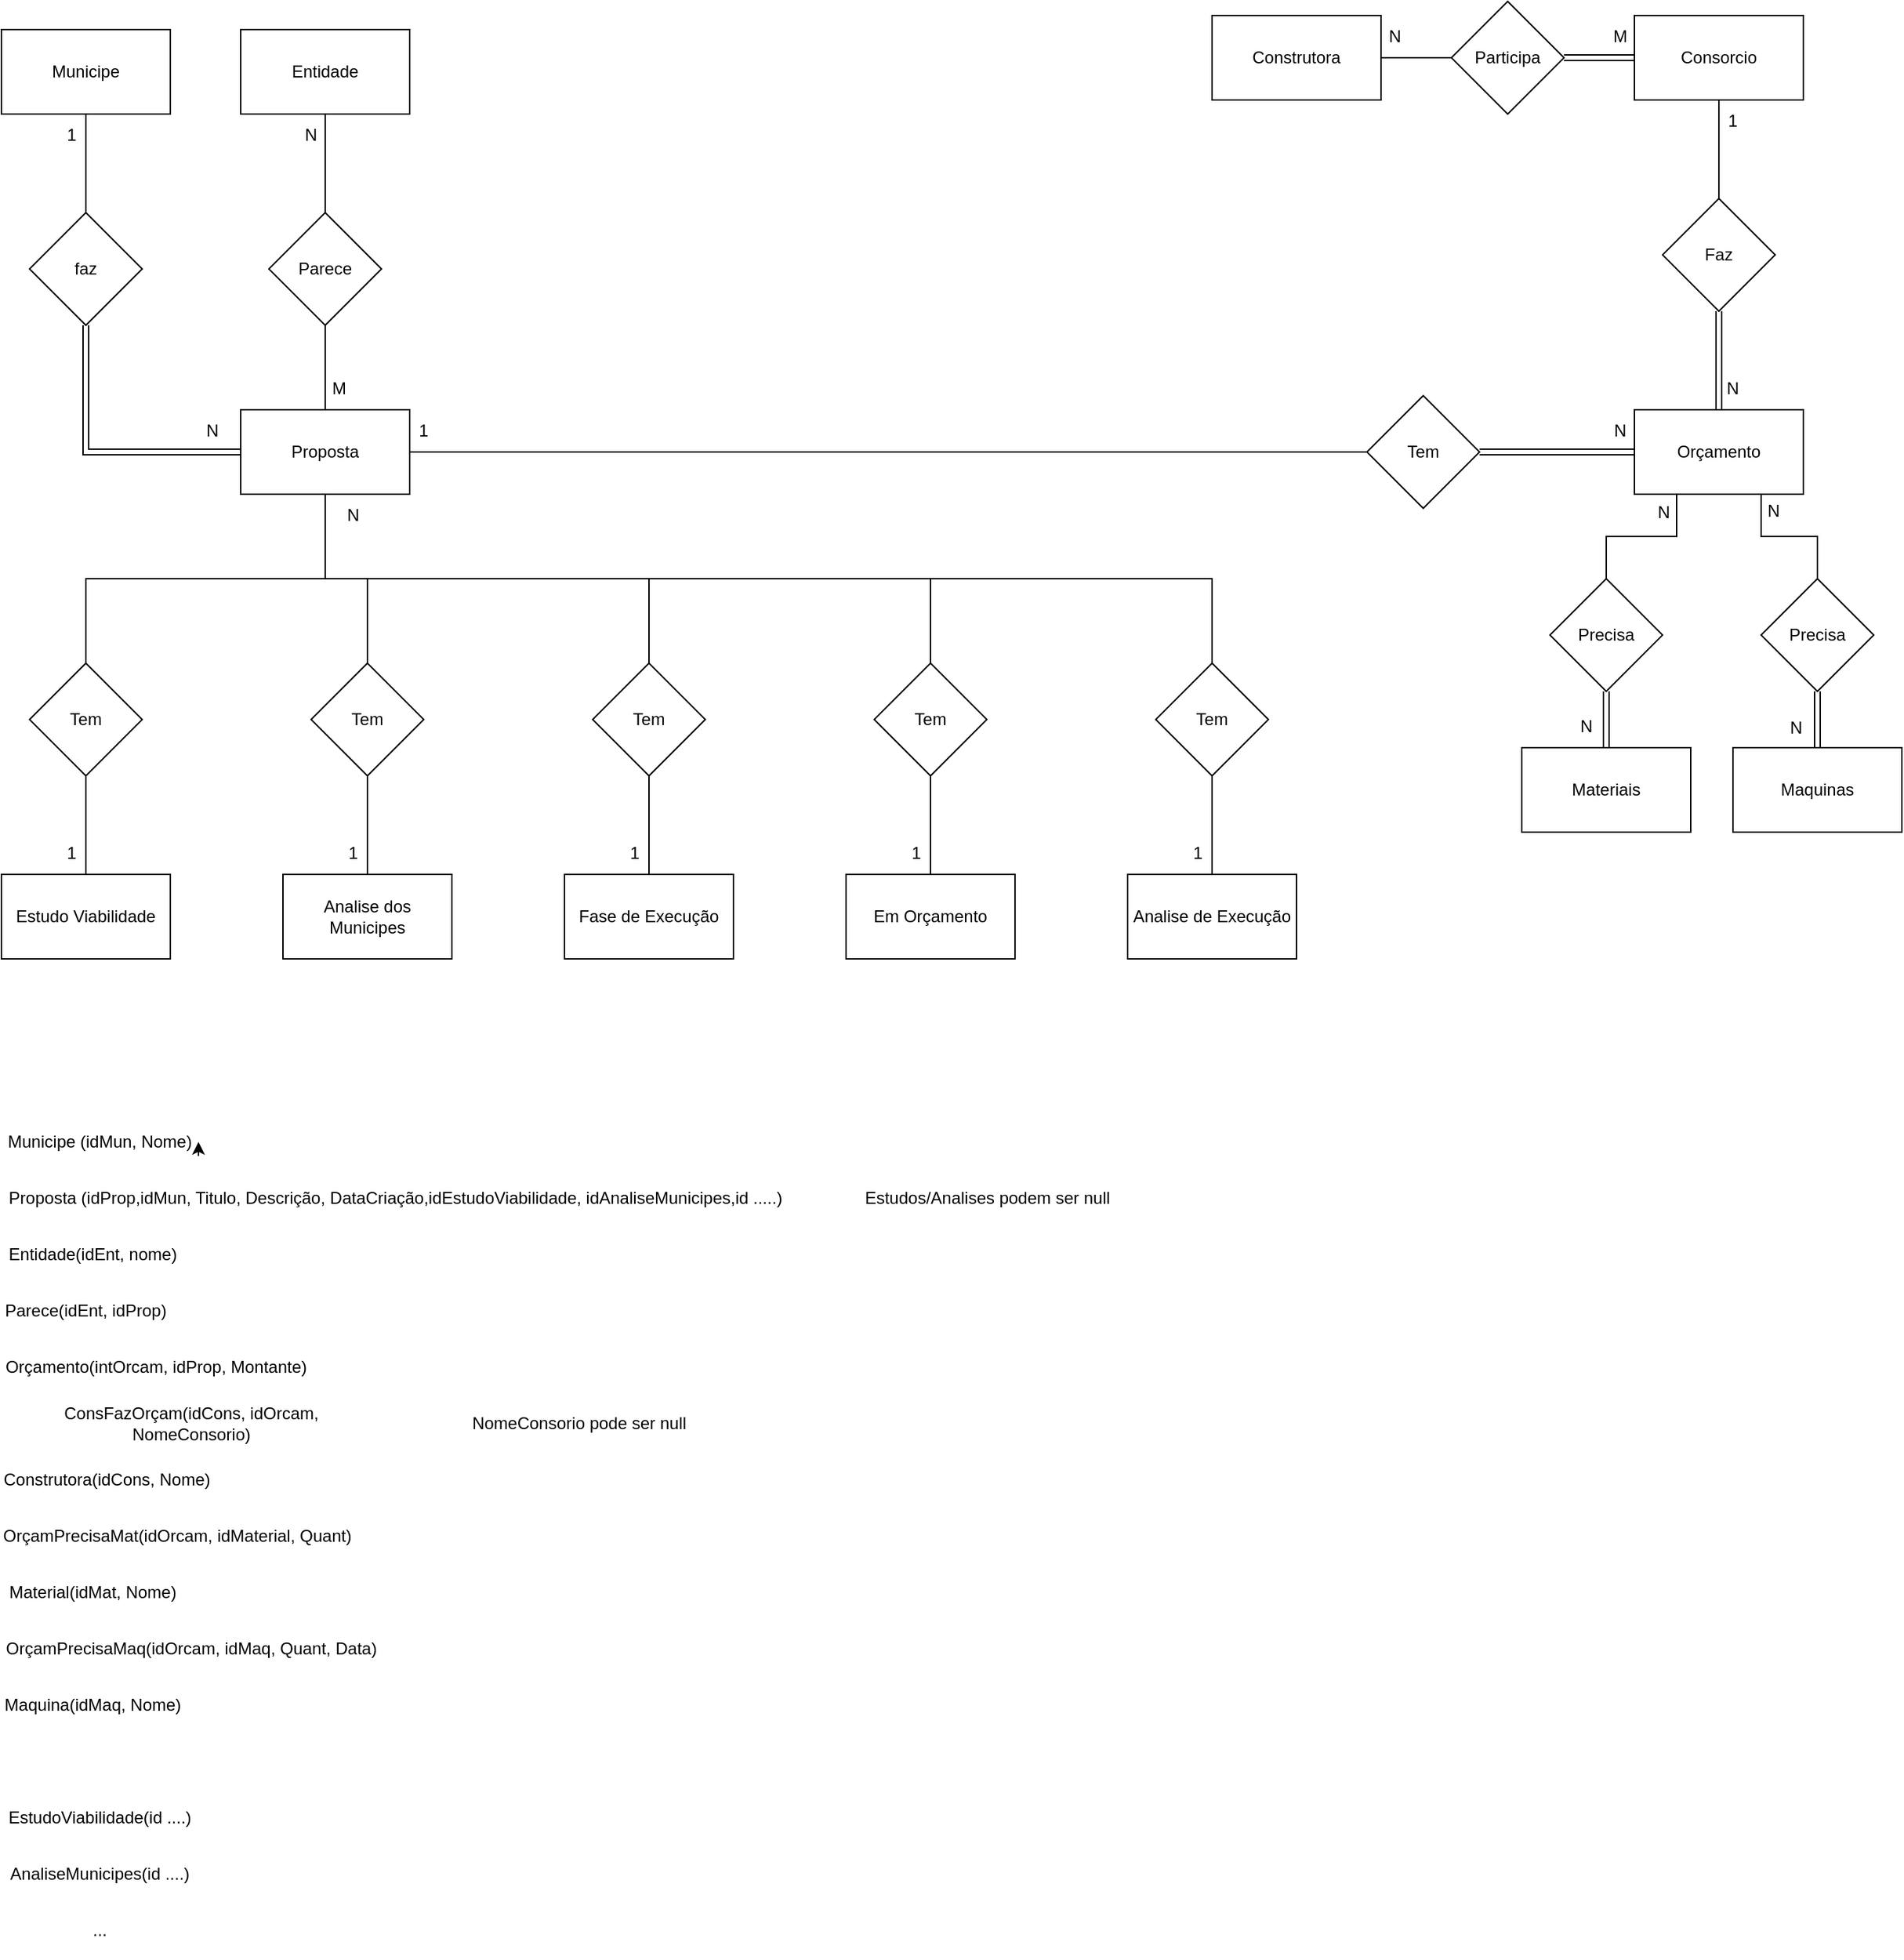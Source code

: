 <mxfile version="26.2.14">
  <diagram id="C5RBs43oDa-KdzZeNtuy" name="Page-1">
    <mxGraphModel dx="1501" dy="856" grid="1" gridSize="10" guides="1" tooltips="1" connect="1" arrows="1" fold="1" page="1" pageScale="1" pageWidth="1654" pageHeight="2336" math="0" shadow="0">
      <root>
        <mxCell id="WIyWlLk6GJQsqaUBKTNV-0" />
        <mxCell id="WIyWlLk6GJQsqaUBKTNV-1" parent="WIyWlLk6GJQsqaUBKTNV-0" />
        <mxCell id="YafSSv5_t9T66IMQjUq8-3" style="edgeStyle=orthogonalEdgeStyle;rounded=0;orthogonalLoop=1;jettySize=auto;html=1;exitX=0.5;exitY=1;exitDx=0;exitDy=0;endArrow=none;startFill=0;" parent="WIyWlLk6GJQsqaUBKTNV-1" source="YafSSv5_t9T66IMQjUq8-0" target="YafSSv5_t9T66IMQjUq8-2" edge="1">
          <mxGeometry relative="1" as="geometry" />
        </mxCell>
        <mxCell id="YafSSv5_t9T66IMQjUq8-0" value="Municipe" style="rounded=0;whiteSpace=wrap;html=1;" parent="WIyWlLk6GJQsqaUBKTNV-1" vertex="1">
          <mxGeometry x="80" y="270" width="120" height="60" as="geometry" />
        </mxCell>
        <mxCell id="YafSSv5_t9T66IMQjUq8-1" value="Proposta" style="rounded=0;whiteSpace=wrap;html=1;" parent="WIyWlLk6GJQsqaUBKTNV-1" vertex="1">
          <mxGeometry x="250" y="540" width="120" height="60" as="geometry" />
        </mxCell>
        <mxCell id="YafSSv5_t9T66IMQjUq8-20" style="edgeStyle=orthogonalEdgeStyle;rounded=0;orthogonalLoop=1;jettySize=auto;html=1;exitX=0.5;exitY=1;exitDx=0;exitDy=0;entryX=0;entryY=0.5;entryDx=0;entryDy=0;shape=link;" parent="WIyWlLk6GJQsqaUBKTNV-1" source="YafSSv5_t9T66IMQjUq8-2" target="YafSSv5_t9T66IMQjUq8-1" edge="1">
          <mxGeometry relative="1" as="geometry" />
        </mxCell>
        <mxCell id="YafSSv5_t9T66IMQjUq8-2" value="faz" style="rhombus;whiteSpace=wrap;html=1;" parent="WIyWlLk6GJQsqaUBKTNV-1" vertex="1">
          <mxGeometry x="100" y="400" width="80" height="80" as="geometry" />
        </mxCell>
        <mxCell id="YafSSv5_t9T66IMQjUq8-5" value="1" style="text;html=1;align=center;verticalAlign=middle;whiteSpace=wrap;rounded=0;" parent="WIyWlLk6GJQsqaUBKTNV-1" vertex="1">
          <mxGeometry x="100" y="330" width="60" height="30" as="geometry" />
        </mxCell>
        <mxCell id="YafSSv5_t9T66IMQjUq8-6" value="N" style="text;html=1;align=center;verticalAlign=middle;whiteSpace=wrap;rounded=0;" parent="WIyWlLk6GJQsqaUBKTNV-1" vertex="1">
          <mxGeometry x="200" y="540" width="60" height="30" as="geometry" />
        </mxCell>
        <mxCell id="YafSSv5_t9T66IMQjUq8-19" style="edgeStyle=orthogonalEdgeStyle;rounded=0;orthogonalLoop=1;jettySize=auto;html=1;exitX=0.5;exitY=1;exitDx=0;exitDy=0;endArrow=none;startFill=0;" parent="WIyWlLk6GJQsqaUBKTNV-1" source="YafSSv5_t9T66IMQjUq8-8" target="YafSSv5_t9T66IMQjUq8-1" edge="1">
          <mxGeometry relative="1" as="geometry" />
        </mxCell>
        <mxCell id="YafSSv5_t9T66IMQjUq8-8" value="Parece" style="rhombus;whiteSpace=wrap;html=1;" parent="WIyWlLk6GJQsqaUBKTNV-1" vertex="1">
          <mxGeometry x="270" y="400" width="80" height="80" as="geometry" />
        </mxCell>
        <mxCell id="YafSSv5_t9T66IMQjUq8-18" style="edgeStyle=orthogonalEdgeStyle;rounded=0;orthogonalLoop=1;jettySize=auto;html=1;exitX=0.5;exitY=1;exitDx=0;exitDy=0;entryX=0.5;entryY=0;entryDx=0;entryDy=0;endArrow=none;startFill=0;" parent="WIyWlLk6GJQsqaUBKTNV-1" source="YafSSv5_t9T66IMQjUq8-9" target="YafSSv5_t9T66IMQjUq8-8" edge="1">
          <mxGeometry relative="1" as="geometry" />
        </mxCell>
        <mxCell id="YafSSv5_t9T66IMQjUq8-9" value="Entidade" style="rounded=0;whiteSpace=wrap;html=1;" parent="WIyWlLk6GJQsqaUBKTNV-1" vertex="1">
          <mxGeometry x="250" y="270" width="120" height="60" as="geometry" />
        </mxCell>
        <mxCell id="YafSSv5_t9T66IMQjUq8-12" value="N" style="text;html=1;align=center;verticalAlign=middle;whiteSpace=wrap;rounded=0;" parent="WIyWlLk6GJQsqaUBKTNV-1" vertex="1">
          <mxGeometry x="270" y="330" width="60" height="30" as="geometry" />
        </mxCell>
        <mxCell id="YafSSv5_t9T66IMQjUq8-23" value="M" style="text;html=1;align=center;verticalAlign=middle;whiteSpace=wrap;rounded=0;" parent="WIyWlLk6GJQsqaUBKTNV-1" vertex="1">
          <mxGeometry x="290" y="510" width="60" height="30" as="geometry" />
        </mxCell>
        <mxCell id="YafSSv5_t9T66IMQjUq8-36" style="edgeStyle=orthogonalEdgeStyle;rounded=0;orthogonalLoop=1;jettySize=auto;html=1;exitX=0;exitY=0.5;exitDx=0;exitDy=0;entryX=1;entryY=0.5;entryDx=0;entryDy=0;endArrow=none;startFill=0;shape=link;" parent="WIyWlLk6GJQsqaUBKTNV-1" source="YafSSv5_t9T66IMQjUq8-26" target="YafSSv5_t9T66IMQjUq8-35" edge="1">
          <mxGeometry relative="1" as="geometry" />
        </mxCell>
        <mxCell id="YafSSv5_t9T66IMQjUq8-68" style="edgeStyle=orthogonalEdgeStyle;rounded=0;orthogonalLoop=1;jettySize=auto;html=1;exitX=0.5;exitY=1;exitDx=0;exitDy=0;entryX=0.5;entryY=0;entryDx=0;entryDy=0;endArrow=none;startFill=0;" parent="WIyWlLk6GJQsqaUBKTNV-1" source="YafSSv5_t9T66IMQjUq8-26" target="YafSSv5_t9T66IMQjUq8-66" edge="1">
          <mxGeometry relative="1" as="geometry">
            <Array as="points">
              <mxPoint x="1270" y="600" />
              <mxPoint x="1270" y="630" />
              <mxPoint x="1220" y="630" />
            </Array>
          </mxGeometry>
        </mxCell>
        <mxCell id="YafSSv5_t9T66IMQjUq8-69" style="edgeStyle=orthogonalEdgeStyle;rounded=0;orthogonalLoop=1;jettySize=auto;html=1;exitX=0.5;exitY=1;exitDx=0;exitDy=0;entryX=0.5;entryY=0;entryDx=0;entryDy=0;endArrow=none;startFill=0;" parent="WIyWlLk6GJQsqaUBKTNV-1" source="YafSSv5_t9T66IMQjUq8-26" target="YafSSv5_t9T66IMQjUq8-67" edge="1">
          <mxGeometry relative="1" as="geometry">
            <Array as="points">
              <mxPoint x="1330" y="600" />
              <mxPoint x="1330" y="630" />
              <mxPoint x="1370" y="630" />
            </Array>
          </mxGeometry>
        </mxCell>
        <mxCell id="YafSSv5_t9T66IMQjUq8-26" value="Orçamento" style="whiteSpace=wrap;html=1;" parent="WIyWlLk6GJQsqaUBKTNV-1" vertex="1">
          <mxGeometry x="1240" y="540" width="120" height="60" as="geometry" />
        </mxCell>
        <mxCell id="YafSSv5_t9T66IMQjUq8-34" style="edgeStyle=orthogonalEdgeStyle;rounded=0;orthogonalLoop=1;jettySize=auto;html=1;exitX=0.5;exitY=1;exitDx=0;exitDy=0;entryX=0.5;entryY=0;entryDx=0;entryDy=0;endArrow=none;startFill=0;shape=link;" parent="WIyWlLk6GJQsqaUBKTNV-1" source="YafSSv5_t9T66IMQjUq8-27" target="YafSSv5_t9T66IMQjUq8-26" edge="1">
          <mxGeometry relative="1" as="geometry" />
        </mxCell>
        <mxCell id="YafSSv5_t9T66IMQjUq8-27" value="Faz" style="rhombus;whiteSpace=wrap;html=1;" parent="WIyWlLk6GJQsqaUBKTNV-1" vertex="1">
          <mxGeometry x="1260" y="390" width="80" height="80" as="geometry" />
        </mxCell>
        <mxCell id="YafSSv5_t9T66IMQjUq8-42" style="edgeStyle=orthogonalEdgeStyle;rounded=0;orthogonalLoop=1;jettySize=auto;html=1;exitX=0;exitY=0.5;exitDx=0;exitDy=0;entryX=1;entryY=0.5;entryDx=0;entryDy=0;endArrow=none;startFill=0;" parent="WIyWlLk6GJQsqaUBKTNV-1" source="YafSSv5_t9T66IMQjUq8-35" target="YafSSv5_t9T66IMQjUq8-1" edge="1">
          <mxGeometry relative="1" as="geometry" />
        </mxCell>
        <mxCell id="YafSSv5_t9T66IMQjUq8-35" value="Tem" style="rhombus;whiteSpace=wrap;html=1;" parent="WIyWlLk6GJQsqaUBKTNV-1" vertex="1">
          <mxGeometry x="1050" y="530" width="80" height="80" as="geometry" />
        </mxCell>
        <mxCell id="YafSSv5_t9T66IMQjUq8-40" value="N" style="text;html=1;align=center;verticalAlign=middle;whiteSpace=wrap;rounded=0;" parent="WIyWlLk6GJQsqaUBKTNV-1" vertex="1">
          <mxGeometry x="1280" y="510" width="60" height="30" as="geometry" />
        </mxCell>
        <mxCell id="YafSSv5_t9T66IMQjUq8-43" value="1" style="text;html=1;align=center;verticalAlign=middle;whiteSpace=wrap;rounded=0;" parent="WIyWlLk6GJQsqaUBKTNV-1" vertex="1">
          <mxGeometry x="350" y="540" width="60" height="30" as="geometry" />
        </mxCell>
        <mxCell id="YafSSv5_t9T66IMQjUq8-45" value="N" style="text;html=1;align=center;verticalAlign=middle;whiteSpace=wrap;rounded=0;" parent="WIyWlLk6GJQsqaUBKTNV-1" vertex="1">
          <mxGeometry x="1200" y="540" width="60" height="30" as="geometry" />
        </mxCell>
        <mxCell id="x0ewcK_yAptQBKAOsCnC-6" style="edgeStyle=orthogonalEdgeStyle;rounded=0;orthogonalLoop=1;jettySize=auto;html=1;entryX=0;entryY=0.5;entryDx=0;entryDy=0;endArrow=none;startFill=0;" edge="1" parent="WIyWlLk6GJQsqaUBKTNV-1" source="YafSSv5_t9T66IMQjUq8-46" target="x0ewcK_yAptQBKAOsCnC-5">
          <mxGeometry relative="1" as="geometry" />
        </mxCell>
        <mxCell id="YafSSv5_t9T66IMQjUq8-46" value="Construtora" style="rounded=0;whiteSpace=wrap;html=1;" parent="WIyWlLk6GJQsqaUBKTNV-1" vertex="1">
          <mxGeometry x="940" y="260" width="120" height="60" as="geometry" />
        </mxCell>
        <mxCell id="YafSSv5_t9T66IMQjUq8-64" value="Materiais" style="rounded=0;whiteSpace=wrap;html=1;" parent="WIyWlLk6GJQsqaUBKTNV-1" vertex="1">
          <mxGeometry x="1160" y="780" width="120" height="60" as="geometry" />
        </mxCell>
        <mxCell id="YafSSv5_t9T66IMQjUq8-65" value="Maquinas" style="rounded=0;whiteSpace=wrap;html=1;" parent="WIyWlLk6GJQsqaUBKTNV-1" vertex="1">
          <mxGeometry x="1310" y="780" width="120" height="60" as="geometry" />
        </mxCell>
        <mxCell id="YafSSv5_t9T66IMQjUq8-70" style="edgeStyle=orthogonalEdgeStyle;rounded=0;orthogonalLoop=1;jettySize=auto;html=1;exitX=0.5;exitY=1;exitDx=0;exitDy=0;endArrow=none;startFill=0;shape=link;" parent="WIyWlLk6GJQsqaUBKTNV-1" source="YafSSv5_t9T66IMQjUq8-66" target="YafSSv5_t9T66IMQjUq8-64" edge="1">
          <mxGeometry relative="1" as="geometry" />
        </mxCell>
        <mxCell id="YafSSv5_t9T66IMQjUq8-66" value="Precisa" style="rhombus;whiteSpace=wrap;html=1;" parent="WIyWlLk6GJQsqaUBKTNV-1" vertex="1">
          <mxGeometry x="1180" y="660" width="80" height="80" as="geometry" />
        </mxCell>
        <mxCell id="YafSSv5_t9T66IMQjUq8-71" style="edgeStyle=orthogonalEdgeStyle;rounded=0;orthogonalLoop=1;jettySize=auto;html=1;exitX=0.5;exitY=1;exitDx=0;exitDy=0;entryX=0.5;entryY=0;entryDx=0;entryDy=0;endArrow=none;startFill=0;shape=link;" parent="WIyWlLk6GJQsqaUBKTNV-1" source="YafSSv5_t9T66IMQjUq8-67" target="YafSSv5_t9T66IMQjUq8-65" edge="1">
          <mxGeometry relative="1" as="geometry" />
        </mxCell>
        <mxCell id="YafSSv5_t9T66IMQjUq8-67" value="Precisa" style="rhombus;whiteSpace=wrap;html=1;" parent="WIyWlLk6GJQsqaUBKTNV-1" vertex="1">
          <mxGeometry x="1330" y="660" width="80" height="80" as="geometry" />
        </mxCell>
        <mxCell id="YafSSv5_t9T66IMQjUq8-72" value="N" style="text;html=1;align=center;verticalAlign=middle;whiteSpace=wrap;rounded=0;" parent="WIyWlLk6GJQsqaUBKTNV-1" vertex="1">
          <mxGeometry x="1231" y="598" width="60" height="30" as="geometry" />
        </mxCell>
        <mxCell id="YafSSv5_t9T66IMQjUq8-74" value="N" style="text;html=1;align=center;verticalAlign=middle;whiteSpace=wrap;rounded=0;" parent="WIyWlLk6GJQsqaUBKTNV-1" vertex="1">
          <mxGeometry x="1176" y="750" width="60" height="30" as="geometry" />
        </mxCell>
        <mxCell id="YafSSv5_t9T66IMQjUq8-75" value="N" style="text;html=1;align=center;verticalAlign=middle;whiteSpace=wrap;rounded=0;" parent="WIyWlLk6GJQsqaUBKTNV-1" vertex="1">
          <mxGeometry x="1309" y="597" width="60" height="30" as="geometry" />
        </mxCell>
        <mxCell id="YafSSv5_t9T66IMQjUq8-76" value="N" style="text;html=1;align=center;verticalAlign=middle;whiteSpace=wrap;rounded=0;" parent="WIyWlLk6GJQsqaUBKTNV-1" vertex="1">
          <mxGeometry x="1325" y="751" width="60" height="30" as="geometry" />
        </mxCell>
        <mxCell id="oKJcFKSZTmgvzOlzi9U6-10" style="edgeStyle=orthogonalEdgeStyle;rounded=0;orthogonalLoop=1;jettySize=auto;html=1;exitX=0.5;exitY=1;exitDx=0;exitDy=0;entryX=0.5;entryY=0;entryDx=0;entryDy=0;endArrow=none;startFill=0;" parent="WIyWlLk6GJQsqaUBKTNV-1" source="oKJcFKSZTmgvzOlzi9U6-0" target="oKJcFKSZTmgvzOlzi9U6-1" edge="1">
          <mxGeometry relative="1" as="geometry" />
        </mxCell>
        <mxCell id="oKJcFKSZTmgvzOlzi9U6-19" style="edgeStyle=orthogonalEdgeStyle;rounded=0;orthogonalLoop=1;jettySize=auto;html=1;exitX=0.5;exitY=0;exitDx=0;exitDy=0;entryX=0.5;entryY=1;entryDx=0;entryDy=0;endArrow=none;startFill=0;" parent="WIyWlLk6GJQsqaUBKTNV-1" source="oKJcFKSZTmgvzOlzi9U6-0" target="YafSSv5_t9T66IMQjUq8-1" edge="1">
          <mxGeometry relative="1" as="geometry" />
        </mxCell>
        <mxCell id="oKJcFKSZTmgvzOlzi9U6-0" value="Tem" style="rhombus;whiteSpace=wrap;html=1;" parent="WIyWlLk6GJQsqaUBKTNV-1" vertex="1">
          <mxGeometry x="100" y="720" width="80" height="80" as="geometry" />
        </mxCell>
        <mxCell id="oKJcFKSZTmgvzOlzi9U6-1" value="Estudo Viabilidade" style="whiteSpace=wrap;html=1;" parent="WIyWlLk6GJQsqaUBKTNV-1" vertex="1">
          <mxGeometry x="80" y="870" width="120" height="60" as="geometry" />
        </mxCell>
        <mxCell id="oKJcFKSZTmgvzOlzi9U6-2" value="Analise dos Municipes" style="whiteSpace=wrap;html=1;" parent="WIyWlLk6GJQsqaUBKTNV-1" vertex="1">
          <mxGeometry x="280" y="870" width="120" height="60" as="geometry" />
        </mxCell>
        <mxCell id="oKJcFKSZTmgvzOlzi9U6-3" value="Fase de Execução" style="whiteSpace=wrap;html=1;" parent="WIyWlLk6GJQsqaUBKTNV-1" vertex="1">
          <mxGeometry x="480" y="870" width="120" height="60" as="geometry" />
        </mxCell>
        <mxCell id="oKJcFKSZTmgvzOlzi9U6-4" value="Em Orçamento" style="whiteSpace=wrap;html=1;" parent="WIyWlLk6GJQsqaUBKTNV-1" vertex="1">
          <mxGeometry x="680" y="870" width="120" height="60" as="geometry" />
        </mxCell>
        <mxCell id="oKJcFKSZTmgvzOlzi9U6-5" value="Analise de Execução" style="whiteSpace=wrap;html=1;" parent="WIyWlLk6GJQsqaUBKTNV-1" vertex="1">
          <mxGeometry x="880" y="870" width="120" height="60" as="geometry" />
        </mxCell>
        <mxCell id="oKJcFKSZTmgvzOlzi9U6-11" style="edgeStyle=orthogonalEdgeStyle;rounded=0;orthogonalLoop=1;jettySize=auto;html=1;exitX=0.5;exitY=1;exitDx=0;exitDy=0;entryX=0.5;entryY=0;entryDx=0;entryDy=0;endArrow=none;startFill=0;" parent="WIyWlLk6GJQsqaUBKTNV-1" source="oKJcFKSZTmgvzOlzi9U6-6" target="oKJcFKSZTmgvzOlzi9U6-2" edge="1">
          <mxGeometry relative="1" as="geometry" />
        </mxCell>
        <mxCell id="oKJcFKSZTmgvzOlzi9U6-18" style="edgeStyle=orthogonalEdgeStyle;rounded=0;orthogonalLoop=1;jettySize=auto;html=1;exitX=0.5;exitY=0;exitDx=0;exitDy=0;entryX=0.5;entryY=1;entryDx=0;entryDy=0;endArrow=none;startFill=0;" parent="WIyWlLk6GJQsqaUBKTNV-1" source="oKJcFKSZTmgvzOlzi9U6-6" target="YafSSv5_t9T66IMQjUq8-1" edge="1">
          <mxGeometry relative="1" as="geometry" />
        </mxCell>
        <mxCell id="oKJcFKSZTmgvzOlzi9U6-6" value="Tem" style="rhombus;whiteSpace=wrap;html=1;" parent="WIyWlLk6GJQsqaUBKTNV-1" vertex="1">
          <mxGeometry x="300" y="720" width="80" height="80" as="geometry" />
        </mxCell>
        <mxCell id="oKJcFKSZTmgvzOlzi9U6-12" style="edgeStyle=orthogonalEdgeStyle;rounded=0;orthogonalLoop=1;jettySize=auto;html=1;exitX=0.5;exitY=1;exitDx=0;exitDy=0;entryX=0.5;entryY=0;entryDx=0;entryDy=0;endArrow=none;startFill=0;" parent="WIyWlLk6GJQsqaUBKTNV-1" source="oKJcFKSZTmgvzOlzi9U6-7" target="oKJcFKSZTmgvzOlzi9U6-3" edge="1">
          <mxGeometry relative="1" as="geometry" />
        </mxCell>
        <mxCell id="oKJcFKSZTmgvzOlzi9U6-17" style="edgeStyle=orthogonalEdgeStyle;rounded=0;orthogonalLoop=1;jettySize=auto;html=1;exitX=0.5;exitY=0;exitDx=0;exitDy=0;entryX=0.5;entryY=1;entryDx=0;entryDy=0;endArrow=none;startFill=0;" parent="WIyWlLk6GJQsqaUBKTNV-1" source="oKJcFKSZTmgvzOlzi9U6-7" target="YafSSv5_t9T66IMQjUq8-1" edge="1">
          <mxGeometry relative="1" as="geometry" />
        </mxCell>
        <mxCell id="oKJcFKSZTmgvzOlzi9U6-7" value="Tem" style="rhombus;whiteSpace=wrap;html=1;" parent="WIyWlLk6GJQsqaUBKTNV-1" vertex="1">
          <mxGeometry x="500" y="720" width="80" height="80" as="geometry" />
        </mxCell>
        <mxCell id="oKJcFKSZTmgvzOlzi9U6-13" style="edgeStyle=orthogonalEdgeStyle;rounded=0;orthogonalLoop=1;jettySize=auto;html=1;exitX=0.5;exitY=1;exitDx=0;exitDy=0;entryX=0.5;entryY=0;entryDx=0;entryDy=0;endArrow=none;startFill=0;" parent="WIyWlLk6GJQsqaUBKTNV-1" source="oKJcFKSZTmgvzOlzi9U6-8" target="oKJcFKSZTmgvzOlzi9U6-4" edge="1">
          <mxGeometry relative="1" as="geometry" />
        </mxCell>
        <mxCell id="oKJcFKSZTmgvzOlzi9U6-16" style="edgeStyle=orthogonalEdgeStyle;rounded=0;orthogonalLoop=1;jettySize=auto;html=1;exitX=0.5;exitY=0;exitDx=0;exitDy=0;entryX=0.5;entryY=1;entryDx=0;entryDy=0;endArrow=none;startFill=0;" parent="WIyWlLk6GJQsqaUBKTNV-1" source="oKJcFKSZTmgvzOlzi9U6-8" target="YafSSv5_t9T66IMQjUq8-1" edge="1">
          <mxGeometry relative="1" as="geometry" />
        </mxCell>
        <mxCell id="oKJcFKSZTmgvzOlzi9U6-8" value="Tem" style="rhombus;whiteSpace=wrap;html=1;" parent="WIyWlLk6GJQsqaUBKTNV-1" vertex="1">
          <mxGeometry x="700" y="720" width="80" height="80" as="geometry" />
        </mxCell>
        <mxCell id="oKJcFKSZTmgvzOlzi9U6-14" style="edgeStyle=orthogonalEdgeStyle;rounded=0;orthogonalLoop=1;jettySize=auto;html=1;exitX=0.5;exitY=1;exitDx=0;exitDy=0;entryX=0.5;entryY=0;entryDx=0;entryDy=0;endArrow=none;startFill=0;" parent="WIyWlLk6GJQsqaUBKTNV-1" source="oKJcFKSZTmgvzOlzi9U6-9" target="oKJcFKSZTmgvzOlzi9U6-5" edge="1">
          <mxGeometry relative="1" as="geometry" />
        </mxCell>
        <mxCell id="oKJcFKSZTmgvzOlzi9U6-15" style="edgeStyle=orthogonalEdgeStyle;rounded=0;orthogonalLoop=1;jettySize=auto;html=1;exitX=0.5;exitY=0;exitDx=0;exitDy=0;entryX=0.5;entryY=1;entryDx=0;entryDy=0;endArrow=none;startFill=0;" parent="WIyWlLk6GJQsqaUBKTNV-1" source="oKJcFKSZTmgvzOlzi9U6-9" target="YafSSv5_t9T66IMQjUq8-1" edge="1">
          <mxGeometry relative="1" as="geometry" />
        </mxCell>
        <mxCell id="oKJcFKSZTmgvzOlzi9U6-9" value="Tem" style="rhombus;whiteSpace=wrap;html=1;" parent="WIyWlLk6GJQsqaUBKTNV-1" vertex="1">
          <mxGeometry x="900" y="720" width="80" height="80" as="geometry" />
        </mxCell>
        <mxCell id="oKJcFKSZTmgvzOlzi9U6-20" value="1" style="text;html=1;align=center;verticalAlign=middle;whiteSpace=wrap;rounded=0;" parent="WIyWlLk6GJQsqaUBKTNV-1" vertex="1">
          <mxGeometry x="100" y="840" width="60" height="30" as="geometry" />
        </mxCell>
        <mxCell id="oKJcFKSZTmgvzOlzi9U6-21" value="1" style="text;html=1;align=center;verticalAlign=middle;whiteSpace=wrap;rounded=0;" parent="WIyWlLk6GJQsqaUBKTNV-1" vertex="1">
          <mxGeometry x="300" y="840" width="60" height="30" as="geometry" />
        </mxCell>
        <mxCell id="oKJcFKSZTmgvzOlzi9U6-22" value="1" style="text;html=1;align=center;verticalAlign=middle;whiteSpace=wrap;rounded=0;" parent="WIyWlLk6GJQsqaUBKTNV-1" vertex="1">
          <mxGeometry x="500" y="840" width="60" height="30" as="geometry" />
        </mxCell>
        <mxCell id="oKJcFKSZTmgvzOlzi9U6-23" value="1" style="text;html=1;align=center;verticalAlign=middle;whiteSpace=wrap;rounded=0;" parent="WIyWlLk6GJQsqaUBKTNV-1" vertex="1">
          <mxGeometry x="700" y="840" width="60" height="30" as="geometry" />
        </mxCell>
        <mxCell id="oKJcFKSZTmgvzOlzi9U6-24" value="1" style="text;html=1;align=center;verticalAlign=middle;whiteSpace=wrap;rounded=0;" parent="WIyWlLk6GJQsqaUBKTNV-1" vertex="1">
          <mxGeometry x="900" y="840" width="60" height="30" as="geometry" />
        </mxCell>
        <mxCell id="oKJcFKSZTmgvzOlzi9U6-25" value="&lt;div&gt;N&lt;/div&gt;" style="text;html=1;align=center;verticalAlign=middle;whiteSpace=wrap;rounded=0;" parent="WIyWlLk6GJQsqaUBKTNV-1" vertex="1">
          <mxGeometry x="300" y="600" width="60" height="30" as="geometry" />
        </mxCell>
        <mxCell id="oKJcFKSZTmgvzOlzi9U6-26" value="Proposta (idProp,idMun, Titulo, Descrição, DataCriação,idEstudoViabilidade, idAnaliseMunicipes,id .....)" style="text;html=1;align=center;verticalAlign=middle;whiteSpace=wrap;rounded=0;" parent="WIyWlLk6GJQsqaUBKTNV-1" vertex="1">
          <mxGeometry x="80" y="1080" width="560" height="40" as="geometry" />
        </mxCell>
        <mxCell id="oKJcFKSZTmgvzOlzi9U6-27" value="Municipe (idMun, Nome)" style="text;html=1;align=center;verticalAlign=middle;whiteSpace=wrap;rounded=0;" parent="WIyWlLk6GJQsqaUBKTNV-1" vertex="1">
          <mxGeometry x="80" y="1040" width="140" height="40" as="geometry" />
        </mxCell>
        <mxCell id="oKJcFKSZTmgvzOlzi9U6-30" value="Entidade(idEnt, nome)" style="text;html=1;align=center;verticalAlign=middle;whiteSpace=wrap;rounded=0;" parent="WIyWlLk6GJQsqaUBKTNV-1" vertex="1">
          <mxGeometry x="80" y="1120" width="130" height="40" as="geometry" />
        </mxCell>
        <mxCell id="oKJcFKSZTmgvzOlzi9U6-33" value="Parece(idEnt, idProp)" style="text;html=1;align=center;verticalAlign=middle;whiteSpace=wrap;rounded=0;" parent="WIyWlLk6GJQsqaUBKTNV-1" vertex="1">
          <mxGeometry x="80" y="1160" width="120" height="40" as="geometry" />
        </mxCell>
        <mxCell id="oKJcFKSZTmgvzOlzi9U6-34" style="edgeStyle=orthogonalEdgeStyle;rounded=0;orthogonalLoop=1;jettySize=auto;html=1;exitX=1;exitY=0.75;exitDx=0;exitDy=0;entryX=1;entryY=0.5;entryDx=0;entryDy=0;" parent="WIyWlLk6GJQsqaUBKTNV-1" source="oKJcFKSZTmgvzOlzi9U6-27" target="oKJcFKSZTmgvzOlzi9U6-27" edge="1">
          <mxGeometry relative="1" as="geometry" />
        </mxCell>
        <mxCell id="oKJcFKSZTmgvzOlzi9U6-35" value="ConsFazOrçam(idCons, idOrcam, NomeConsorio)" style="text;html=1;align=center;verticalAlign=middle;whiteSpace=wrap;rounded=0;" parent="WIyWlLk6GJQsqaUBKTNV-1" vertex="1">
          <mxGeometry x="80" y="1240" width="270" height="40" as="geometry" />
        </mxCell>
        <mxCell id="oKJcFKSZTmgvzOlzi9U6-36" value="Construtora(idCons, Nome)" style="text;html=1;align=center;verticalAlign=middle;whiteSpace=wrap;rounded=0;" parent="WIyWlLk6GJQsqaUBKTNV-1" vertex="1">
          <mxGeometry x="80" y="1280" width="150" height="40" as="geometry" />
        </mxCell>
        <mxCell id="oKJcFKSZTmgvzOlzi9U6-38" value="Orçamento(intOrcam, idProp, Montante)" style="text;html=1;align=center;verticalAlign=middle;whiteSpace=wrap;rounded=0;" parent="WIyWlLk6GJQsqaUBKTNV-1" vertex="1">
          <mxGeometry x="80" y="1200" width="220" height="40" as="geometry" />
        </mxCell>
        <mxCell id="oKJcFKSZTmgvzOlzi9U6-41" value="NomeConsorio pode ser null" style="text;html=1;align=center;verticalAlign=middle;resizable=0;points=[];autosize=1;strokeColor=none;fillColor=none;" parent="WIyWlLk6GJQsqaUBKTNV-1" vertex="1">
          <mxGeometry x="400" y="1245" width="180" height="30" as="geometry" />
        </mxCell>
        <mxCell id="oKJcFKSZTmgvzOlzi9U6-42" value="Material(idMat, Nome)" style="text;html=1;align=center;verticalAlign=middle;whiteSpace=wrap;rounded=0;" parent="WIyWlLk6GJQsqaUBKTNV-1" vertex="1">
          <mxGeometry x="80" y="1360" width="130" height="40" as="geometry" />
        </mxCell>
        <mxCell id="oKJcFKSZTmgvzOlzi9U6-43" value="OrçamPrecisaMat(idOrcam, idMaterial, Quant)" style="text;html=1;align=center;verticalAlign=middle;whiteSpace=wrap;rounded=0;" parent="WIyWlLk6GJQsqaUBKTNV-1" vertex="1">
          <mxGeometry x="80" y="1320" width="250" height="40" as="geometry" />
        </mxCell>
        <mxCell id="oKJcFKSZTmgvzOlzi9U6-44" value="Maquina(idMaq, Nome)" style="text;html=1;align=center;verticalAlign=middle;whiteSpace=wrap;rounded=0;" parent="WIyWlLk6GJQsqaUBKTNV-1" vertex="1">
          <mxGeometry x="80" y="1440" width="130" height="40" as="geometry" />
        </mxCell>
        <mxCell id="oKJcFKSZTmgvzOlzi9U6-45" value="OrçamPrecisaMaq(idOrcam, idMaq, Quant, Data)" style="text;html=1;align=center;verticalAlign=middle;whiteSpace=wrap;rounded=0;" parent="WIyWlLk6GJQsqaUBKTNV-1" vertex="1">
          <mxGeometry x="80" y="1400" width="270" height="40" as="geometry" />
        </mxCell>
        <mxCell id="oKJcFKSZTmgvzOlzi9U6-46" value="EstudoViabilidade(id ....)" style="text;html=1;align=center;verticalAlign=middle;whiteSpace=wrap;rounded=0;" parent="WIyWlLk6GJQsqaUBKTNV-1" vertex="1">
          <mxGeometry x="80" y="1520" width="140" height="40" as="geometry" />
        </mxCell>
        <mxCell id="oKJcFKSZTmgvzOlzi9U6-47" value="AnaliseMunicipes(id ....)" style="text;html=1;align=center;verticalAlign=middle;whiteSpace=wrap;rounded=0;" parent="WIyWlLk6GJQsqaUBKTNV-1" vertex="1">
          <mxGeometry x="80" y="1560" width="140" height="40" as="geometry" />
        </mxCell>
        <mxCell id="oKJcFKSZTmgvzOlzi9U6-48" value="..." style="text;html=1;align=center;verticalAlign=middle;whiteSpace=wrap;rounded=0;" parent="WIyWlLk6GJQsqaUBKTNV-1" vertex="1">
          <mxGeometry x="80" y="1600" width="140" height="40" as="geometry" />
        </mxCell>
        <mxCell id="oKJcFKSZTmgvzOlzi9U6-49" value="Estudos/Analises podem ser null" style="text;html=1;align=center;verticalAlign=middle;resizable=0;points=[];autosize=1;strokeColor=none;fillColor=none;" parent="WIyWlLk6GJQsqaUBKTNV-1" vertex="1">
          <mxGeometry x="680" y="1085" width="200" height="30" as="geometry" />
        </mxCell>
        <mxCell id="x0ewcK_yAptQBKAOsCnC-7" style="edgeStyle=orthogonalEdgeStyle;rounded=0;orthogonalLoop=1;jettySize=auto;html=1;entryX=1;entryY=0.5;entryDx=0;entryDy=0;endArrow=none;startFill=0;shape=link;" edge="1" parent="WIyWlLk6GJQsqaUBKTNV-1" source="x0ewcK_yAptQBKAOsCnC-4" target="x0ewcK_yAptQBKAOsCnC-5">
          <mxGeometry relative="1" as="geometry" />
        </mxCell>
        <mxCell id="x0ewcK_yAptQBKAOsCnC-10" style="edgeStyle=orthogonalEdgeStyle;rounded=0;orthogonalLoop=1;jettySize=auto;html=1;exitX=0.5;exitY=1;exitDx=0;exitDy=0;entryX=0.5;entryY=0;entryDx=0;entryDy=0;endArrow=none;startFill=0;" edge="1" parent="WIyWlLk6GJQsqaUBKTNV-1" source="x0ewcK_yAptQBKAOsCnC-4" target="YafSSv5_t9T66IMQjUq8-27">
          <mxGeometry relative="1" as="geometry" />
        </mxCell>
        <mxCell id="x0ewcK_yAptQBKAOsCnC-4" value="Consorcio" style="rounded=0;whiteSpace=wrap;html=1;" vertex="1" parent="WIyWlLk6GJQsqaUBKTNV-1">
          <mxGeometry x="1240" y="260" width="120" height="60" as="geometry" />
        </mxCell>
        <mxCell id="x0ewcK_yAptQBKAOsCnC-5" value="Participa" style="rhombus;whiteSpace=wrap;html=1;" vertex="1" parent="WIyWlLk6GJQsqaUBKTNV-1">
          <mxGeometry x="1110" y="250" width="80" height="80" as="geometry" />
        </mxCell>
        <mxCell id="x0ewcK_yAptQBKAOsCnC-8" value="N" style="text;html=1;align=center;verticalAlign=middle;whiteSpace=wrap;rounded=0;" vertex="1" parent="WIyWlLk6GJQsqaUBKTNV-1">
          <mxGeometry x="1040" y="260" width="60" height="30" as="geometry" />
        </mxCell>
        <mxCell id="x0ewcK_yAptQBKAOsCnC-9" value="M" style="text;html=1;align=center;verticalAlign=middle;whiteSpace=wrap;rounded=0;" vertex="1" parent="WIyWlLk6GJQsqaUBKTNV-1">
          <mxGeometry x="1200" y="260" width="60" height="30" as="geometry" />
        </mxCell>
        <mxCell id="x0ewcK_yAptQBKAOsCnC-11" value="1" style="text;html=1;align=center;verticalAlign=middle;whiteSpace=wrap;rounded=0;" vertex="1" parent="WIyWlLk6GJQsqaUBKTNV-1">
          <mxGeometry x="1280" y="320" width="60" height="30" as="geometry" />
        </mxCell>
      </root>
    </mxGraphModel>
  </diagram>
</mxfile>
